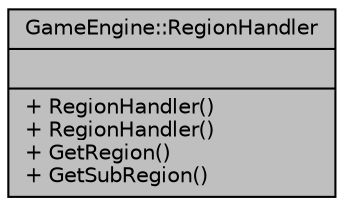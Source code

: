 digraph "GameEngine::RegionHandler"
{
  edge [fontname="Helvetica",fontsize="10",labelfontname="Helvetica",labelfontsize="10"];
  node [fontname="Helvetica",fontsize="10",shape=record];
  Node1 [label="{GameEngine::RegionHandler\n||+ RegionHandler()\l+ RegionHandler()\l+ GetRegion()\l+ GetSubRegion()\l}",height=0.2,width=0.4,color="black", fillcolor="grey75", style="filled", fontcolor="black"];
}

